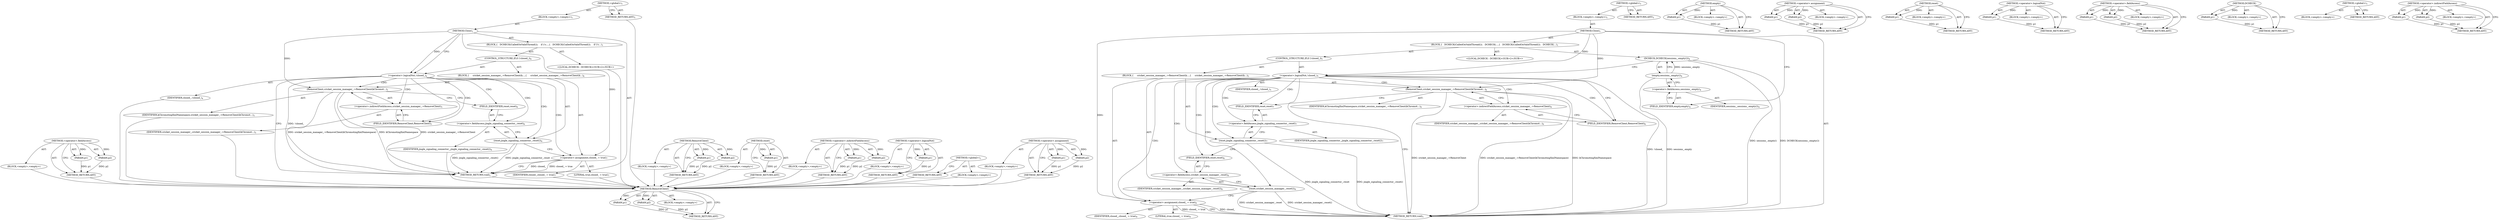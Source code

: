 digraph "&lt;operator&gt;.assignment" {
vulnerable_72 [label=<(METHOD,RemoveClient)>];
vulnerable_73 [label=<(PARAM,p1)>];
vulnerable_74 [label=<(PARAM,p2)>];
vulnerable_75 [label=<(BLOCK,&lt;empty&gt;,&lt;empty&gt;)>];
vulnerable_76 [label=<(METHOD_RETURN,ANY)>];
vulnerable_6 [label=<(METHOD,&lt;global&gt;)<SUB>1</SUB>>];
vulnerable_7 [label=<(BLOCK,&lt;empty&gt;,&lt;empty&gt;)<SUB>1</SUB>>];
vulnerable_8 [label=<(METHOD,Close)<SUB>1</SUB>>];
vulnerable_9 [label=<(BLOCK,{
   DCHECK(CalledOnValidThread());
 
  DCHECK(...,{
   DCHECK(CalledOnValidThread());
 
  DCHECK(...)<SUB>1</SUB>>];
vulnerable_10 [label="<(LOCAL,DCHECK : DCHECK)<SUB>2</SUB>>"];
vulnerable_11 [label=<(DCHECK,DCHECK(sessions_.empty()))<SUB>4</SUB>>];
vulnerable_12 [label=<(empty,sessions_.empty())<SUB>4</SUB>>];
vulnerable_13 [label=<(&lt;operator&gt;.fieldAccess,sessions_.empty)<SUB>4</SUB>>];
vulnerable_14 [label=<(IDENTIFIER,sessions_,sessions_.empty())<SUB>4</SUB>>];
vulnerable_15 [label=<(FIELD_IDENTIFIER,empty,empty)<SUB>4</SUB>>];
vulnerable_16 [label=<(CONTROL_STRUCTURE,IF,if (!closed_))<SUB>5</SUB>>];
vulnerable_17 [label=<(&lt;operator&gt;.logicalNot,!closed_)<SUB>5</SUB>>];
vulnerable_18 [label=<(IDENTIFIER,closed_,!closed_)<SUB>5</SUB>>];
vulnerable_19 [label=<(BLOCK,{
     cricket_session_manager_-&gt;RemoveClient(k...,{
     cricket_session_manager_-&gt;RemoveClient(k...)<SUB>5</SUB>>];
vulnerable_20 [label=<(RemoveClient,cricket_session_manager_-&gt;RemoveClient(kChromot...)<SUB>6</SUB>>];
vulnerable_21 [label=<(&lt;operator&gt;.indirectFieldAccess,cricket_session_manager_-&gt;RemoveClient)<SUB>6</SUB>>];
vulnerable_22 [label=<(IDENTIFIER,cricket_session_manager_,cricket_session_manager_-&gt;RemoveClient(kChromot...)<SUB>6</SUB>>];
vulnerable_23 [label=<(FIELD_IDENTIFIER,RemoveClient,RemoveClient)<SUB>6</SUB>>];
vulnerable_24 [label=<(IDENTIFIER,kChromotingXmlNamespace,cricket_session_manager_-&gt;RemoveClient(kChromot...)<SUB>6</SUB>>];
vulnerable_25 [label=<(reset,jingle_signaling_connector_.reset())<SUB>7</SUB>>];
vulnerable_26 [label=<(&lt;operator&gt;.fieldAccess,jingle_signaling_connector_.reset)<SUB>7</SUB>>];
vulnerable_27 [label=<(IDENTIFIER,jingle_signaling_connector_,jingle_signaling_connector_.reset())<SUB>7</SUB>>];
vulnerable_28 [label=<(FIELD_IDENTIFIER,reset,reset)<SUB>7</SUB>>];
vulnerable_29 [label=<(reset,cricket_session_manager_.reset())<SUB>8</SUB>>];
vulnerable_30 [label=<(&lt;operator&gt;.fieldAccess,cricket_session_manager_.reset)<SUB>8</SUB>>];
vulnerable_31 [label=<(IDENTIFIER,cricket_session_manager_,cricket_session_manager_.reset())<SUB>8</SUB>>];
vulnerable_32 [label=<(FIELD_IDENTIFIER,reset,reset)<SUB>8</SUB>>];
vulnerable_33 [label=<(&lt;operator&gt;.assignment,closed_ = true)<SUB>9</SUB>>];
vulnerable_34 [label=<(IDENTIFIER,closed_,closed_ = true)<SUB>9</SUB>>];
vulnerable_35 [label=<(LITERAL,true,closed_ = true)<SUB>9</SUB>>];
vulnerable_36 [label=<(METHOD_RETURN,void)<SUB>1</SUB>>];
vulnerable_38 [label=<(METHOD_RETURN,ANY)<SUB>1</SUB>>];
vulnerable_59 [label=<(METHOD,empty)>];
vulnerable_60 [label=<(PARAM,p1)>];
vulnerable_61 [label=<(BLOCK,&lt;empty&gt;,&lt;empty&gt;)>];
vulnerable_62 [label=<(METHOD_RETURN,ANY)>];
vulnerable_86 [label=<(METHOD,&lt;operator&gt;.assignment)>];
vulnerable_87 [label=<(PARAM,p1)>];
vulnerable_88 [label=<(PARAM,p2)>];
vulnerable_89 [label=<(BLOCK,&lt;empty&gt;,&lt;empty&gt;)>];
vulnerable_90 [label=<(METHOD_RETURN,ANY)>];
vulnerable_82 [label=<(METHOD,reset)>];
vulnerable_83 [label=<(PARAM,p1)>];
vulnerable_84 [label=<(BLOCK,&lt;empty&gt;,&lt;empty&gt;)>];
vulnerable_85 [label=<(METHOD_RETURN,ANY)>];
vulnerable_68 [label=<(METHOD,&lt;operator&gt;.logicalNot)>];
vulnerable_69 [label=<(PARAM,p1)>];
vulnerable_70 [label=<(BLOCK,&lt;empty&gt;,&lt;empty&gt;)>];
vulnerable_71 [label=<(METHOD_RETURN,ANY)>];
vulnerable_63 [label=<(METHOD,&lt;operator&gt;.fieldAccess)>];
vulnerable_64 [label=<(PARAM,p1)>];
vulnerable_65 [label=<(PARAM,p2)>];
vulnerable_66 [label=<(BLOCK,&lt;empty&gt;,&lt;empty&gt;)>];
vulnerable_67 [label=<(METHOD_RETURN,ANY)>];
vulnerable_55 [label=<(METHOD,DCHECK)>];
vulnerable_56 [label=<(PARAM,p1)>];
vulnerable_57 [label=<(BLOCK,&lt;empty&gt;,&lt;empty&gt;)>];
vulnerable_58 [label=<(METHOD_RETURN,ANY)>];
vulnerable_49 [label=<(METHOD,&lt;global&gt;)<SUB>1</SUB>>];
vulnerable_50 [label=<(BLOCK,&lt;empty&gt;,&lt;empty&gt;)>];
vulnerable_51 [label=<(METHOD_RETURN,ANY)>];
vulnerable_77 [label=<(METHOD,&lt;operator&gt;.indirectFieldAccess)>];
vulnerable_78 [label=<(PARAM,p1)>];
vulnerable_79 [label=<(PARAM,p2)>];
vulnerable_80 [label=<(BLOCK,&lt;empty&gt;,&lt;empty&gt;)>];
vulnerable_81 [label=<(METHOD_RETURN,ANY)>];
fixed_64 [label=<(METHOD,&lt;operator&gt;.fieldAccess)>];
fixed_65 [label=<(PARAM,p1)>];
fixed_66 [label=<(PARAM,p2)>];
fixed_67 [label=<(BLOCK,&lt;empty&gt;,&lt;empty&gt;)>];
fixed_68 [label=<(METHOD_RETURN,ANY)>];
fixed_6 [label=<(METHOD,&lt;global&gt;)<SUB>1</SUB>>];
fixed_7 [label=<(BLOCK,&lt;empty&gt;,&lt;empty&gt;)<SUB>1</SUB>>];
fixed_8 [label=<(METHOD,Close)<SUB>1</SUB>>];
fixed_9 [label=<(BLOCK,{
   DCHECK(CalledOnValidThread());
 
   if (!c...,{
   DCHECK(CalledOnValidThread());
 
   if (!c...)<SUB>1</SUB>>];
fixed_10 [label="<(LOCAL,DCHECK : DCHECK)<SUB>2</SUB>>"];
fixed_11 [label=<(CONTROL_STRUCTURE,IF,if (!closed_))<SUB>4</SUB>>];
fixed_12 [label=<(&lt;operator&gt;.logicalNot,!closed_)<SUB>4</SUB>>];
fixed_13 [label=<(IDENTIFIER,closed_,!closed_)<SUB>4</SUB>>];
fixed_14 [label=<(BLOCK,{
     cricket_session_manager_-&gt;RemoveClient(k...,{
     cricket_session_manager_-&gt;RemoveClient(k...)<SUB>4</SUB>>];
fixed_15 [label=<(RemoveClient,cricket_session_manager_-&gt;RemoveClient(kChromot...)<SUB>5</SUB>>];
fixed_16 [label=<(&lt;operator&gt;.indirectFieldAccess,cricket_session_manager_-&gt;RemoveClient)<SUB>5</SUB>>];
fixed_17 [label=<(IDENTIFIER,cricket_session_manager_,cricket_session_manager_-&gt;RemoveClient(kChromot...)<SUB>5</SUB>>];
fixed_18 [label=<(FIELD_IDENTIFIER,RemoveClient,RemoveClient)<SUB>5</SUB>>];
fixed_19 [label=<(IDENTIFIER,kChromotingXmlNamespace,cricket_session_manager_-&gt;RemoveClient(kChromot...)<SUB>5</SUB>>];
fixed_20 [label=<(reset,jingle_signaling_connector_.reset())<SUB>6</SUB>>];
fixed_21 [label=<(&lt;operator&gt;.fieldAccess,jingle_signaling_connector_.reset)<SUB>6</SUB>>];
fixed_22 [label=<(IDENTIFIER,jingle_signaling_connector_,jingle_signaling_connector_.reset())<SUB>6</SUB>>];
fixed_23 [label=<(FIELD_IDENTIFIER,reset,reset)<SUB>6</SUB>>];
fixed_24 [label=<(&lt;operator&gt;.assignment,closed_ = true)<SUB>7</SUB>>];
fixed_25 [label=<(IDENTIFIER,closed_,closed_ = true)<SUB>7</SUB>>];
fixed_26 [label=<(LITERAL,true,closed_ = true)<SUB>7</SUB>>];
fixed_27 [label=<(METHOD_RETURN,void)<SUB>1</SUB>>];
fixed_29 [label=<(METHOD_RETURN,ANY)<SUB>1</SUB>>];
fixed_50 [label=<(METHOD,RemoveClient)>];
fixed_51 [label=<(PARAM,p1)>];
fixed_52 [label=<(PARAM,p2)>];
fixed_53 [label=<(BLOCK,&lt;empty&gt;,&lt;empty&gt;)>];
fixed_54 [label=<(METHOD_RETURN,ANY)>];
fixed_60 [label=<(METHOD,reset)>];
fixed_61 [label=<(PARAM,p1)>];
fixed_62 [label=<(BLOCK,&lt;empty&gt;,&lt;empty&gt;)>];
fixed_63 [label=<(METHOD_RETURN,ANY)>];
fixed_55 [label=<(METHOD,&lt;operator&gt;.indirectFieldAccess)>];
fixed_56 [label=<(PARAM,p1)>];
fixed_57 [label=<(PARAM,p2)>];
fixed_58 [label=<(BLOCK,&lt;empty&gt;,&lt;empty&gt;)>];
fixed_59 [label=<(METHOD_RETURN,ANY)>];
fixed_46 [label=<(METHOD,&lt;operator&gt;.logicalNot)>];
fixed_47 [label=<(PARAM,p1)>];
fixed_48 [label=<(BLOCK,&lt;empty&gt;,&lt;empty&gt;)>];
fixed_49 [label=<(METHOD_RETURN,ANY)>];
fixed_40 [label=<(METHOD,&lt;global&gt;)<SUB>1</SUB>>];
fixed_41 [label=<(BLOCK,&lt;empty&gt;,&lt;empty&gt;)>];
fixed_42 [label=<(METHOD_RETURN,ANY)>];
fixed_69 [label=<(METHOD,&lt;operator&gt;.assignment)>];
fixed_70 [label=<(PARAM,p1)>];
fixed_71 [label=<(PARAM,p2)>];
fixed_72 [label=<(BLOCK,&lt;empty&gt;,&lt;empty&gt;)>];
fixed_73 [label=<(METHOD_RETURN,ANY)>];
vulnerable_72 -> vulnerable_73  [key=0, label="AST: "];
vulnerable_72 -> vulnerable_73  [key=1, label="DDG: "];
vulnerable_72 -> vulnerable_75  [key=0, label="AST: "];
vulnerable_72 -> vulnerable_74  [key=0, label="AST: "];
vulnerable_72 -> vulnerable_74  [key=1, label="DDG: "];
vulnerable_72 -> vulnerable_76  [key=0, label="AST: "];
vulnerable_72 -> vulnerable_76  [key=1, label="CFG: "];
vulnerable_73 -> vulnerable_76  [key=0, label="DDG: p1"];
vulnerable_74 -> vulnerable_76  [key=0, label="DDG: p2"];
vulnerable_6 -> vulnerable_7  [key=0, label="AST: "];
vulnerable_6 -> vulnerable_38  [key=0, label="AST: "];
vulnerable_6 -> vulnerable_38  [key=1, label="CFG: "];
vulnerable_7 -> vulnerable_8  [key=0, label="AST: "];
vulnerable_8 -> vulnerable_9  [key=0, label="AST: "];
vulnerable_8 -> vulnerable_36  [key=0, label="AST: "];
vulnerable_8 -> vulnerable_15  [key=0, label="CFG: "];
vulnerable_8 -> vulnerable_17  [key=0, label="DDG: "];
vulnerable_8 -> vulnerable_33  [key=0, label="DDG: "];
vulnerable_8 -> vulnerable_20  [key=0, label="DDG: "];
vulnerable_9 -> vulnerable_10  [key=0, label="AST: "];
vulnerable_9 -> vulnerable_11  [key=0, label="AST: "];
vulnerable_9 -> vulnerable_16  [key=0, label="AST: "];
vulnerable_11 -> vulnerable_12  [key=0, label="AST: "];
vulnerable_11 -> vulnerable_17  [key=0, label="CFG: "];
vulnerable_11 -> vulnerable_36  [key=0, label="DDG: sessions_.empty()"];
vulnerable_11 -> vulnerable_36  [key=1, label="DDG: DCHECK(sessions_.empty())"];
vulnerable_12 -> vulnerable_13  [key=0, label="AST: "];
vulnerable_12 -> vulnerable_11  [key=0, label="CFG: "];
vulnerable_12 -> vulnerable_11  [key=1, label="DDG: sessions_.empty"];
vulnerable_12 -> vulnerable_36  [key=0, label="DDG: sessions_.empty"];
vulnerable_13 -> vulnerable_14  [key=0, label="AST: "];
vulnerable_13 -> vulnerable_15  [key=0, label="AST: "];
vulnerable_13 -> vulnerable_12  [key=0, label="CFG: "];
vulnerable_15 -> vulnerable_13  [key=0, label="CFG: "];
vulnerable_16 -> vulnerable_17  [key=0, label="AST: "];
vulnerable_16 -> vulnerable_19  [key=0, label="AST: "];
vulnerable_17 -> vulnerable_18  [key=0, label="AST: "];
vulnerable_17 -> vulnerable_36  [key=0, label="CFG: "];
vulnerable_17 -> vulnerable_36  [key=1, label="DDG: !closed_"];
vulnerable_17 -> vulnerable_23  [key=0, label="CFG: "];
vulnerable_17 -> vulnerable_23  [key=1, label="CDG: "];
vulnerable_17 -> vulnerable_30  [key=0, label="CDG: "];
vulnerable_17 -> vulnerable_29  [key=0, label="CDG: "];
vulnerable_17 -> vulnerable_21  [key=0, label="CDG: "];
vulnerable_17 -> vulnerable_32  [key=0, label="CDG: "];
vulnerable_17 -> vulnerable_33  [key=0, label="CDG: "];
vulnerable_17 -> vulnerable_26  [key=0, label="CDG: "];
vulnerable_17 -> vulnerable_28  [key=0, label="CDG: "];
vulnerable_17 -> vulnerable_20  [key=0, label="CDG: "];
vulnerable_17 -> vulnerable_25  [key=0, label="CDG: "];
vulnerable_19 -> vulnerable_20  [key=0, label="AST: "];
vulnerable_19 -> vulnerable_25  [key=0, label="AST: "];
vulnerable_19 -> vulnerable_29  [key=0, label="AST: "];
vulnerable_19 -> vulnerable_33  [key=0, label="AST: "];
vulnerable_20 -> vulnerable_21  [key=0, label="AST: "];
vulnerable_20 -> vulnerable_24  [key=0, label="AST: "];
vulnerable_20 -> vulnerable_28  [key=0, label="CFG: "];
vulnerable_20 -> vulnerable_36  [key=0, label="DDG: cricket_session_manager_-&gt;RemoveClient"];
vulnerable_20 -> vulnerable_36  [key=1, label="DDG: cricket_session_manager_-&gt;RemoveClient(kChromotingXmlNamespace)"];
vulnerable_20 -> vulnerable_36  [key=2, label="DDG: kChromotingXmlNamespace"];
vulnerable_21 -> vulnerable_22  [key=0, label="AST: "];
vulnerable_21 -> vulnerable_23  [key=0, label="AST: "];
vulnerable_21 -> vulnerable_20  [key=0, label="CFG: "];
vulnerable_23 -> vulnerable_21  [key=0, label="CFG: "];
vulnerable_25 -> vulnerable_26  [key=0, label="AST: "];
vulnerable_25 -> vulnerable_32  [key=0, label="CFG: "];
vulnerable_25 -> vulnerable_36  [key=0, label="DDG: jingle_signaling_connector_.reset"];
vulnerable_25 -> vulnerable_36  [key=1, label="DDG: jingle_signaling_connector_.reset()"];
vulnerable_26 -> vulnerable_27  [key=0, label="AST: "];
vulnerable_26 -> vulnerable_28  [key=0, label="AST: "];
vulnerable_26 -> vulnerable_25  [key=0, label="CFG: "];
vulnerable_28 -> vulnerable_26  [key=0, label="CFG: "];
vulnerable_29 -> vulnerable_30  [key=0, label="AST: "];
vulnerable_29 -> vulnerable_33  [key=0, label="CFG: "];
vulnerable_29 -> vulnerable_36  [key=0, label="DDG: cricket_session_manager_.reset"];
vulnerable_29 -> vulnerable_36  [key=1, label="DDG: cricket_session_manager_.reset()"];
vulnerable_30 -> vulnerable_31  [key=0, label="AST: "];
vulnerable_30 -> vulnerable_32  [key=0, label="AST: "];
vulnerable_30 -> vulnerable_29  [key=0, label="CFG: "];
vulnerable_32 -> vulnerable_30  [key=0, label="CFG: "];
vulnerable_33 -> vulnerable_34  [key=0, label="AST: "];
vulnerable_33 -> vulnerable_35  [key=0, label="AST: "];
vulnerable_33 -> vulnerable_36  [key=0, label="CFG: "];
vulnerable_33 -> vulnerable_36  [key=1, label="DDG: closed_"];
vulnerable_33 -> vulnerable_36  [key=2, label="DDG: closed_ = true"];
vulnerable_59 -> vulnerable_60  [key=0, label="AST: "];
vulnerable_59 -> vulnerable_60  [key=1, label="DDG: "];
vulnerable_59 -> vulnerable_61  [key=0, label="AST: "];
vulnerable_59 -> vulnerable_62  [key=0, label="AST: "];
vulnerable_59 -> vulnerable_62  [key=1, label="CFG: "];
vulnerable_60 -> vulnerable_62  [key=0, label="DDG: p1"];
vulnerable_86 -> vulnerable_87  [key=0, label="AST: "];
vulnerable_86 -> vulnerable_87  [key=1, label="DDG: "];
vulnerable_86 -> vulnerable_89  [key=0, label="AST: "];
vulnerable_86 -> vulnerable_88  [key=0, label="AST: "];
vulnerable_86 -> vulnerable_88  [key=1, label="DDG: "];
vulnerable_86 -> vulnerable_90  [key=0, label="AST: "];
vulnerable_86 -> vulnerable_90  [key=1, label="CFG: "];
vulnerable_87 -> vulnerable_90  [key=0, label="DDG: p1"];
vulnerable_88 -> vulnerable_90  [key=0, label="DDG: p2"];
vulnerable_82 -> vulnerable_83  [key=0, label="AST: "];
vulnerable_82 -> vulnerable_83  [key=1, label="DDG: "];
vulnerable_82 -> vulnerable_84  [key=0, label="AST: "];
vulnerable_82 -> vulnerable_85  [key=0, label="AST: "];
vulnerable_82 -> vulnerable_85  [key=1, label="CFG: "];
vulnerable_83 -> vulnerable_85  [key=0, label="DDG: p1"];
vulnerable_68 -> vulnerable_69  [key=0, label="AST: "];
vulnerable_68 -> vulnerable_69  [key=1, label="DDG: "];
vulnerable_68 -> vulnerable_70  [key=0, label="AST: "];
vulnerable_68 -> vulnerable_71  [key=0, label="AST: "];
vulnerable_68 -> vulnerable_71  [key=1, label="CFG: "];
vulnerable_69 -> vulnerable_71  [key=0, label="DDG: p1"];
vulnerable_63 -> vulnerable_64  [key=0, label="AST: "];
vulnerable_63 -> vulnerable_64  [key=1, label="DDG: "];
vulnerable_63 -> vulnerable_66  [key=0, label="AST: "];
vulnerable_63 -> vulnerable_65  [key=0, label="AST: "];
vulnerable_63 -> vulnerable_65  [key=1, label="DDG: "];
vulnerable_63 -> vulnerable_67  [key=0, label="AST: "];
vulnerable_63 -> vulnerable_67  [key=1, label="CFG: "];
vulnerable_64 -> vulnerable_67  [key=0, label="DDG: p1"];
vulnerable_65 -> vulnerable_67  [key=0, label="DDG: p2"];
vulnerable_55 -> vulnerable_56  [key=0, label="AST: "];
vulnerable_55 -> vulnerable_56  [key=1, label="DDG: "];
vulnerable_55 -> vulnerable_57  [key=0, label="AST: "];
vulnerable_55 -> vulnerable_58  [key=0, label="AST: "];
vulnerable_55 -> vulnerable_58  [key=1, label="CFG: "];
vulnerable_56 -> vulnerable_58  [key=0, label="DDG: p1"];
vulnerable_49 -> vulnerable_50  [key=0, label="AST: "];
vulnerable_49 -> vulnerable_51  [key=0, label="AST: "];
vulnerable_49 -> vulnerable_51  [key=1, label="CFG: "];
vulnerable_77 -> vulnerable_78  [key=0, label="AST: "];
vulnerable_77 -> vulnerable_78  [key=1, label="DDG: "];
vulnerable_77 -> vulnerable_80  [key=0, label="AST: "];
vulnerable_77 -> vulnerable_79  [key=0, label="AST: "];
vulnerable_77 -> vulnerable_79  [key=1, label="DDG: "];
vulnerable_77 -> vulnerable_81  [key=0, label="AST: "];
vulnerable_77 -> vulnerable_81  [key=1, label="CFG: "];
vulnerable_78 -> vulnerable_81  [key=0, label="DDG: p1"];
vulnerable_79 -> vulnerable_81  [key=0, label="DDG: p2"];
fixed_64 -> fixed_65  [key=0, label="AST: "];
fixed_64 -> fixed_65  [key=1, label="DDG: "];
fixed_64 -> fixed_67  [key=0, label="AST: "];
fixed_64 -> fixed_66  [key=0, label="AST: "];
fixed_64 -> fixed_66  [key=1, label="DDG: "];
fixed_64 -> fixed_68  [key=0, label="AST: "];
fixed_64 -> fixed_68  [key=1, label="CFG: "];
fixed_65 -> fixed_68  [key=0, label="DDG: p1"];
fixed_66 -> fixed_68  [key=0, label="DDG: p2"];
fixed_67 -> vulnerable_72  [key=0];
fixed_68 -> vulnerable_72  [key=0];
fixed_6 -> fixed_7  [key=0, label="AST: "];
fixed_6 -> fixed_29  [key=0, label="AST: "];
fixed_6 -> fixed_29  [key=1, label="CFG: "];
fixed_7 -> fixed_8  [key=0, label="AST: "];
fixed_8 -> fixed_9  [key=0, label="AST: "];
fixed_8 -> fixed_27  [key=0, label="AST: "];
fixed_8 -> fixed_12  [key=0, label="CFG: "];
fixed_8 -> fixed_12  [key=1, label="DDG: "];
fixed_8 -> fixed_24  [key=0, label="DDG: "];
fixed_8 -> fixed_15  [key=0, label="DDG: "];
fixed_9 -> fixed_10  [key=0, label="AST: "];
fixed_9 -> fixed_11  [key=0, label="AST: "];
fixed_10 -> vulnerable_72  [key=0];
fixed_11 -> fixed_12  [key=0, label="AST: "];
fixed_11 -> fixed_14  [key=0, label="AST: "];
fixed_12 -> fixed_13  [key=0, label="AST: "];
fixed_12 -> fixed_27  [key=0, label="CFG: "];
fixed_12 -> fixed_27  [key=1, label="DDG: !closed_"];
fixed_12 -> fixed_18  [key=0, label="CFG: "];
fixed_12 -> fixed_18  [key=1, label="CDG: "];
fixed_12 -> fixed_24  [key=0, label="CDG: "];
fixed_12 -> fixed_16  [key=0, label="CDG: "];
fixed_12 -> fixed_15  [key=0, label="CDG: "];
fixed_12 -> fixed_21  [key=0, label="CDG: "];
fixed_12 -> fixed_23  [key=0, label="CDG: "];
fixed_12 -> fixed_20  [key=0, label="CDG: "];
fixed_13 -> vulnerable_72  [key=0];
fixed_14 -> fixed_15  [key=0, label="AST: "];
fixed_14 -> fixed_20  [key=0, label="AST: "];
fixed_14 -> fixed_24  [key=0, label="AST: "];
fixed_15 -> fixed_16  [key=0, label="AST: "];
fixed_15 -> fixed_19  [key=0, label="AST: "];
fixed_15 -> fixed_23  [key=0, label="CFG: "];
fixed_15 -> fixed_27  [key=0, label="DDG: cricket_session_manager_-&gt;RemoveClient"];
fixed_15 -> fixed_27  [key=1, label="DDG: cricket_session_manager_-&gt;RemoveClient(kChromotingXmlNamespace)"];
fixed_15 -> fixed_27  [key=2, label="DDG: kChromotingXmlNamespace"];
fixed_16 -> fixed_17  [key=0, label="AST: "];
fixed_16 -> fixed_18  [key=0, label="AST: "];
fixed_16 -> fixed_15  [key=0, label="CFG: "];
fixed_17 -> vulnerable_72  [key=0];
fixed_18 -> fixed_16  [key=0, label="CFG: "];
fixed_19 -> vulnerable_72  [key=0];
fixed_20 -> fixed_21  [key=0, label="AST: "];
fixed_20 -> fixed_24  [key=0, label="CFG: "];
fixed_20 -> fixed_27  [key=0, label="DDG: jingle_signaling_connector_.reset"];
fixed_20 -> fixed_27  [key=1, label="DDG: jingle_signaling_connector_.reset()"];
fixed_21 -> fixed_22  [key=0, label="AST: "];
fixed_21 -> fixed_23  [key=0, label="AST: "];
fixed_21 -> fixed_20  [key=0, label="CFG: "];
fixed_22 -> vulnerable_72  [key=0];
fixed_23 -> fixed_21  [key=0, label="CFG: "];
fixed_24 -> fixed_25  [key=0, label="AST: "];
fixed_24 -> fixed_26  [key=0, label="AST: "];
fixed_24 -> fixed_27  [key=0, label="CFG: "];
fixed_24 -> fixed_27  [key=1, label="DDG: closed_"];
fixed_24 -> fixed_27  [key=2, label="DDG: closed_ = true"];
fixed_25 -> vulnerable_72  [key=0];
fixed_26 -> vulnerable_72  [key=0];
fixed_27 -> vulnerable_72  [key=0];
fixed_29 -> vulnerable_72  [key=0];
fixed_50 -> fixed_51  [key=0, label="AST: "];
fixed_50 -> fixed_51  [key=1, label="DDG: "];
fixed_50 -> fixed_53  [key=0, label="AST: "];
fixed_50 -> fixed_52  [key=0, label="AST: "];
fixed_50 -> fixed_52  [key=1, label="DDG: "];
fixed_50 -> fixed_54  [key=0, label="AST: "];
fixed_50 -> fixed_54  [key=1, label="CFG: "];
fixed_51 -> fixed_54  [key=0, label="DDG: p1"];
fixed_52 -> fixed_54  [key=0, label="DDG: p2"];
fixed_53 -> vulnerable_72  [key=0];
fixed_54 -> vulnerable_72  [key=0];
fixed_60 -> fixed_61  [key=0, label="AST: "];
fixed_60 -> fixed_61  [key=1, label="DDG: "];
fixed_60 -> fixed_62  [key=0, label="AST: "];
fixed_60 -> fixed_63  [key=0, label="AST: "];
fixed_60 -> fixed_63  [key=1, label="CFG: "];
fixed_61 -> fixed_63  [key=0, label="DDG: p1"];
fixed_62 -> vulnerable_72  [key=0];
fixed_63 -> vulnerable_72  [key=0];
fixed_55 -> fixed_56  [key=0, label="AST: "];
fixed_55 -> fixed_56  [key=1, label="DDG: "];
fixed_55 -> fixed_58  [key=0, label="AST: "];
fixed_55 -> fixed_57  [key=0, label="AST: "];
fixed_55 -> fixed_57  [key=1, label="DDG: "];
fixed_55 -> fixed_59  [key=0, label="AST: "];
fixed_55 -> fixed_59  [key=1, label="CFG: "];
fixed_56 -> fixed_59  [key=0, label="DDG: p1"];
fixed_57 -> fixed_59  [key=0, label="DDG: p2"];
fixed_58 -> vulnerable_72  [key=0];
fixed_59 -> vulnerable_72  [key=0];
fixed_46 -> fixed_47  [key=0, label="AST: "];
fixed_46 -> fixed_47  [key=1, label="DDG: "];
fixed_46 -> fixed_48  [key=0, label="AST: "];
fixed_46 -> fixed_49  [key=0, label="AST: "];
fixed_46 -> fixed_49  [key=1, label="CFG: "];
fixed_47 -> fixed_49  [key=0, label="DDG: p1"];
fixed_48 -> vulnerable_72  [key=0];
fixed_49 -> vulnerable_72  [key=0];
fixed_40 -> fixed_41  [key=0, label="AST: "];
fixed_40 -> fixed_42  [key=0, label="AST: "];
fixed_40 -> fixed_42  [key=1, label="CFG: "];
fixed_41 -> vulnerable_72  [key=0];
fixed_42 -> vulnerable_72  [key=0];
fixed_69 -> fixed_70  [key=0, label="AST: "];
fixed_69 -> fixed_70  [key=1, label="DDG: "];
fixed_69 -> fixed_72  [key=0, label="AST: "];
fixed_69 -> fixed_71  [key=0, label="AST: "];
fixed_69 -> fixed_71  [key=1, label="DDG: "];
fixed_69 -> fixed_73  [key=0, label="AST: "];
fixed_69 -> fixed_73  [key=1, label="CFG: "];
fixed_70 -> fixed_73  [key=0, label="DDG: p1"];
fixed_71 -> fixed_73  [key=0, label="DDG: p2"];
fixed_72 -> vulnerable_72  [key=0];
fixed_73 -> vulnerable_72  [key=0];
}

